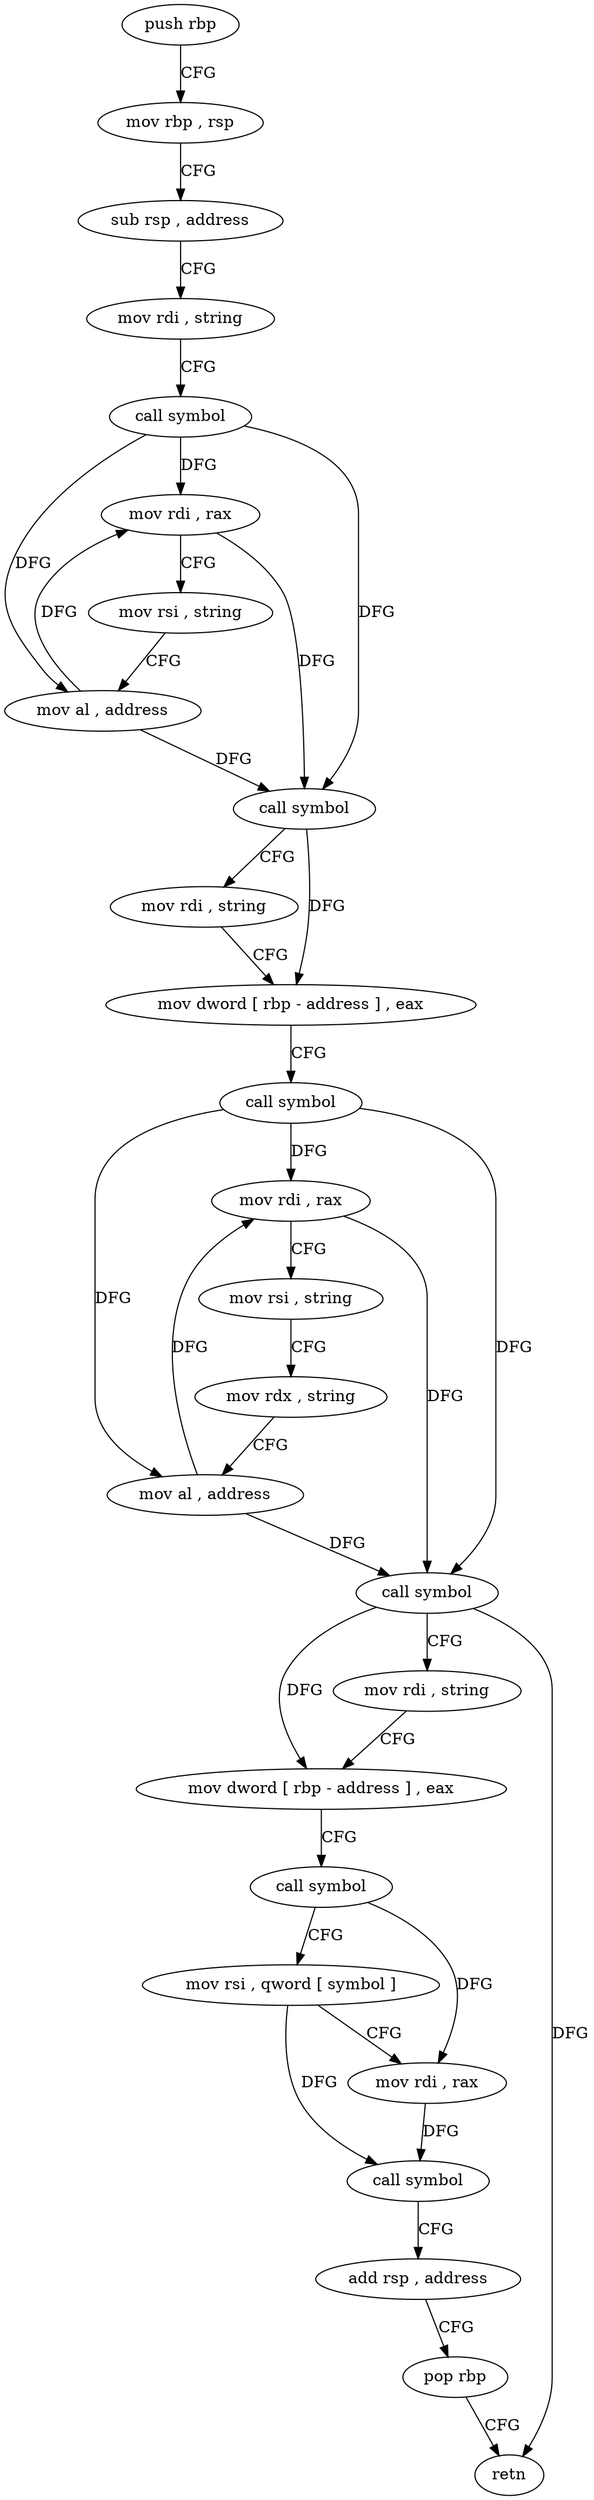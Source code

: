 digraph "func" {
"4213696" [label = "push rbp" ]
"4213697" [label = "mov rbp , rsp" ]
"4213700" [label = "sub rsp , address" ]
"4213704" [label = "mov rdi , string" ]
"4213714" [label = "call symbol" ]
"4213719" [label = "mov rdi , rax" ]
"4213722" [label = "mov rsi , string" ]
"4213732" [label = "mov al , address" ]
"4213734" [label = "call symbol" ]
"4213739" [label = "mov rdi , string" ]
"4213749" [label = "mov dword [ rbp - address ] , eax" ]
"4213752" [label = "call symbol" ]
"4213757" [label = "mov rdi , rax" ]
"4213760" [label = "mov rsi , string" ]
"4213770" [label = "mov rdx , string" ]
"4213780" [label = "mov al , address" ]
"4213782" [label = "call symbol" ]
"4213787" [label = "mov rdi , string" ]
"4213797" [label = "mov dword [ rbp - address ] , eax" ]
"4213800" [label = "call symbol" ]
"4213805" [label = "mov rsi , qword [ symbol ]" ]
"4213813" [label = "mov rdi , rax" ]
"4213816" [label = "call symbol" ]
"4213821" [label = "add rsp , address" ]
"4213825" [label = "pop rbp" ]
"4213826" [label = "retn" ]
"4213696" -> "4213697" [ label = "CFG" ]
"4213697" -> "4213700" [ label = "CFG" ]
"4213700" -> "4213704" [ label = "CFG" ]
"4213704" -> "4213714" [ label = "CFG" ]
"4213714" -> "4213719" [ label = "DFG" ]
"4213714" -> "4213732" [ label = "DFG" ]
"4213714" -> "4213734" [ label = "DFG" ]
"4213719" -> "4213722" [ label = "CFG" ]
"4213719" -> "4213734" [ label = "DFG" ]
"4213722" -> "4213732" [ label = "CFG" ]
"4213732" -> "4213734" [ label = "DFG" ]
"4213732" -> "4213719" [ label = "DFG" ]
"4213734" -> "4213739" [ label = "CFG" ]
"4213734" -> "4213749" [ label = "DFG" ]
"4213739" -> "4213749" [ label = "CFG" ]
"4213749" -> "4213752" [ label = "CFG" ]
"4213752" -> "4213757" [ label = "DFG" ]
"4213752" -> "4213780" [ label = "DFG" ]
"4213752" -> "4213782" [ label = "DFG" ]
"4213757" -> "4213760" [ label = "CFG" ]
"4213757" -> "4213782" [ label = "DFG" ]
"4213760" -> "4213770" [ label = "CFG" ]
"4213770" -> "4213780" [ label = "CFG" ]
"4213780" -> "4213782" [ label = "DFG" ]
"4213780" -> "4213757" [ label = "DFG" ]
"4213782" -> "4213787" [ label = "CFG" ]
"4213782" -> "4213797" [ label = "DFG" ]
"4213782" -> "4213826" [ label = "DFG" ]
"4213787" -> "4213797" [ label = "CFG" ]
"4213797" -> "4213800" [ label = "CFG" ]
"4213800" -> "4213805" [ label = "CFG" ]
"4213800" -> "4213813" [ label = "DFG" ]
"4213805" -> "4213813" [ label = "CFG" ]
"4213805" -> "4213816" [ label = "DFG" ]
"4213813" -> "4213816" [ label = "DFG" ]
"4213816" -> "4213821" [ label = "CFG" ]
"4213821" -> "4213825" [ label = "CFG" ]
"4213825" -> "4213826" [ label = "CFG" ]
}
